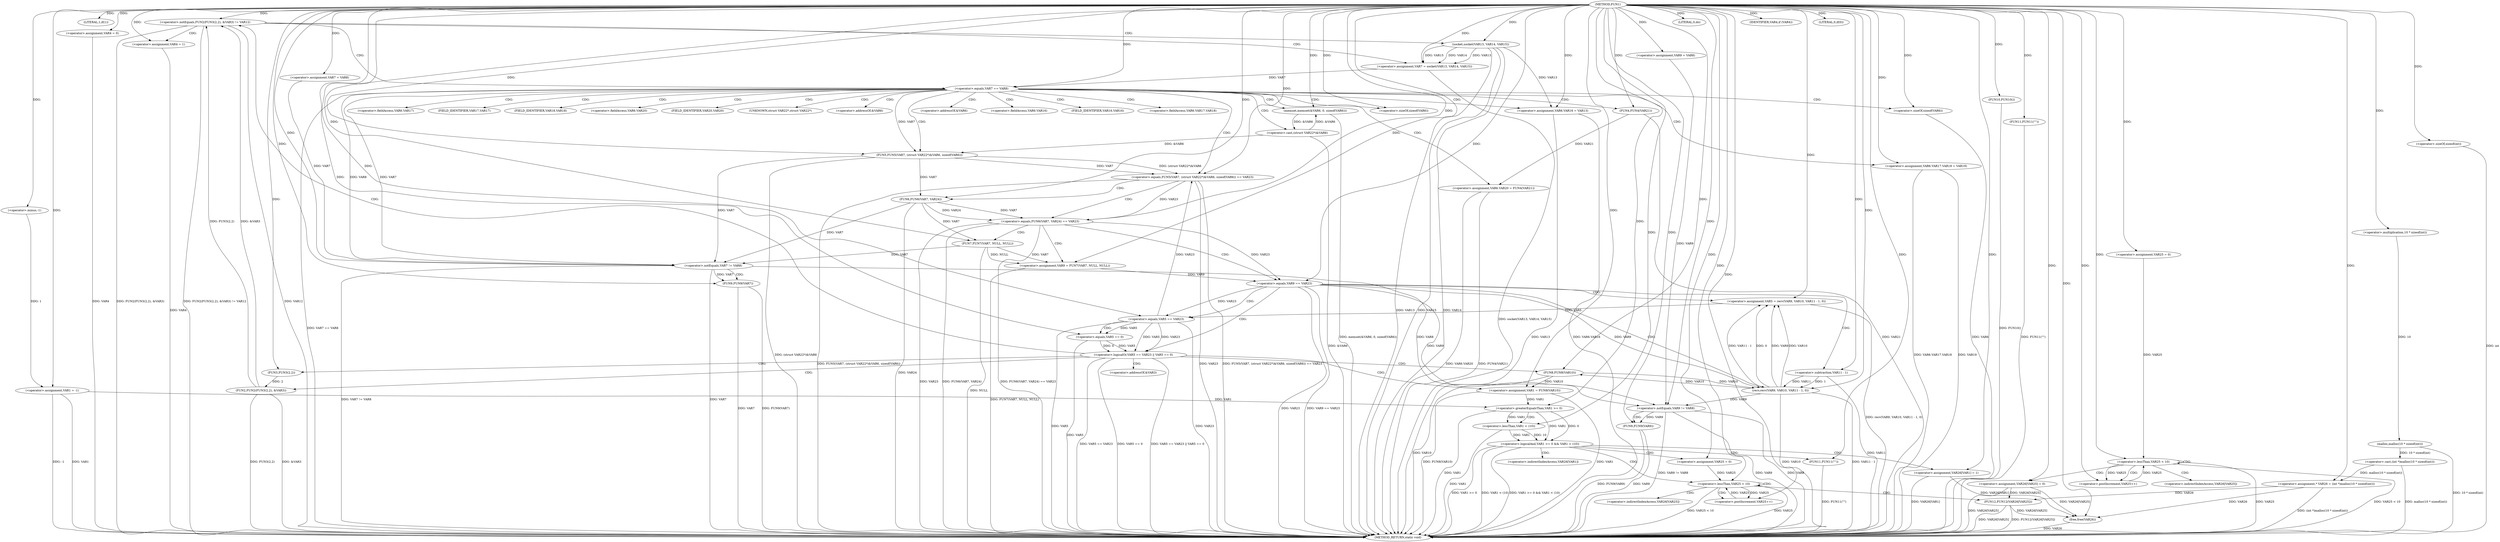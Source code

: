 digraph FUN1 {  
"1000100" [label = "(METHOD,FUN1)" ]
"1000322" [label = "(METHOD_RETURN,static void)" ]
"1000103" [label = "(<operator>.assignment,VAR1 = -1)" ]
"1000105" [label = "(<operator>.minus,-1)" ]
"1000108" [label = "(LITERAL,1,if(1))" ]
"1000113" [label = "(<operator>.assignment,VAR4 = 0)" ]
"1000119" [label = "(<operator>.assignment,VAR7 = VAR8)" ]
"1000123" [label = "(<operator>.assignment,VAR9 = VAR8)" ]
"1000130" [label = "(<operator>.notEquals,FUN2(FUN3(2,2), &VAR3) != VAR12)" ]
"1000131" [label = "(FUN2,FUN2(FUN3(2,2), &VAR3))" ]
"1000132" [label = "(FUN3,FUN3(2,2))" ]
"1000140" [label = "(<operator>.assignment,VAR4 = 1)" ]
"1000143" [label = "(<operator>.assignment,VAR7 = socket(VAR13, VAR14, VAR15))" ]
"1000145" [label = "(socket,socket(VAR13, VAR14, VAR15))" ]
"1000150" [label = "(<operator>.equals,VAR7 == VAR8)" ]
"1000155" [label = "(memset,memset(&VAR6, 0, sizeof(VAR6)))" ]
"1000159" [label = "(<operator>.sizeOf,sizeof(VAR6))" ]
"1000161" [label = "(<operator>.assignment,VAR6.VAR16 = VAR13)" ]
"1000166" [label = "(<operator>.assignment,VAR6.VAR17.VAR18 = VAR19)" ]
"1000173" [label = "(<operator>.assignment,VAR6.VAR20 = FUN4(VAR21))" ]
"1000177" [label = "(FUN4,FUN4(VAR21))" ]
"1000180" [label = "(<operator>.equals,FUN5(VAR7, (struct VAR22*)&VAR6, sizeof(VAR6)) == VAR23)" ]
"1000181" [label = "(FUN5,FUN5(VAR7, (struct VAR22*)&VAR6, sizeof(VAR6)))" ]
"1000183" [label = "(<operator>.cast,(struct VAR22*)&VAR6)" ]
"1000187" [label = "(<operator>.sizeOf,sizeof(VAR6))" ]
"1000193" [label = "(<operator>.equals,FUN6(VAR7, VAR24) == VAR23)" ]
"1000194" [label = "(FUN6,FUN6(VAR7, VAR24))" ]
"1000200" [label = "(<operator>.assignment,VAR9 = FUN7(VAR7, NULL, NULL))" ]
"1000202" [label = "(FUN7,FUN7(VAR7, NULL, NULL))" ]
"1000207" [label = "(<operator>.equals,VAR9 == VAR23)" ]
"1000212" [label = "(<operator>.assignment,VAR5 = recv(VAR9, VAR10, VAR11 - 1, 0))" ]
"1000214" [label = "(recv,recv(VAR9, VAR10, VAR11 - 1, 0))" ]
"1000217" [label = "(<operator>.subtraction,VAR11 - 1)" ]
"1000222" [label = "(<operator>.logicalOr,VAR5 == VAR23 || VAR5 == 0)" ]
"1000223" [label = "(<operator>.equals,VAR5 == VAR23)" ]
"1000226" [label = "(<operator>.equals,VAR5 == 0)" ]
"1000231" [label = "(<operator>.assignment,VAR1 = FUN8(VAR10))" ]
"1000233" [label = "(FUN8,FUN8(VAR10))" ]
"1000235" [label = "(LITERAL,0,do)" ]
"1000237" [label = "(<operator>.notEquals,VAR7 != VAR8)" ]
"1000241" [label = "(FUN9,FUN9(VAR7))" ]
"1000244" [label = "(<operator>.notEquals,VAR9 != VAR8)" ]
"1000248" [label = "(FUN9,FUN9(VAR9))" ]
"1000251" [label = "(IDENTIFIER,VAR4,if (VAR4))" ]
"1000253" [label = "(FUN10,FUN10())" ]
"1000255" [label = "(LITERAL,0,if(0))" ]
"1000257" [label = "(FUN11,FUN11(\"\"))" ]
"1000264" [label = "(<operator>.assignment,* VAR26 = (int *)malloc(10 * sizeof(int)))" ]
"1000266" [label = "(<operator>.cast,(int *)malloc(10 * sizeof(int)))" ]
"1000268" [label = "(malloc,malloc(10 * sizeof(int)))" ]
"1000269" [label = "(<operator>.multiplication,10 * sizeof(int))" ]
"1000271" [label = "(<operator>.sizeOf,sizeof(int))" ]
"1000274" [label = "(<operator>.assignment,VAR25 = 0)" ]
"1000277" [label = "(<operator>.lessThan,VAR25 < 10)" ]
"1000280" [label = "(<operator>.postIncrement,VAR25++)" ]
"1000283" [label = "(<operator>.assignment,VAR26[VAR25] = 0)" ]
"1000289" [label = "(<operator>.logicalAnd,VAR1 >= 0 && VAR1 < (10))" ]
"1000290" [label = "(<operator>.greaterEqualsThan,VAR1 >= 0)" ]
"1000293" [label = "(<operator>.lessThan,VAR1 < (10))" ]
"1000297" [label = "(<operator>.assignment,VAR26[VAR1] = 1)" ]
"1000303" [label = "(<operator>.assignment,VAR25 = 0)" ]
"1000306" [label = "(<operator>.lessThan,VAR25 < 10)" ]
"1000309" [label = "(<operator>.postIncrement,VAR25++)" ]
"1000312" [label = "(FUN12,FUN12(VAR26[VAR25]))" ]
"1000318" [label = "(FUN11,FUN11(\"\"))" ]
"1000320" [label = "(free,free(VAR26))" ]
"1000135" [label = "(<operator>.addressOf,&VAR3)" ]
"1000156" [label = "(<operator>.addressOf,&VAR6)" ]
"1000162" [label = "(<operator>.fieldAccess,VAR6.VAR16)" ]
"1000164" [label = "(FIELD_IDENTIFIER,VAR16,VAR16)" ]
"1000167" [label = "(<operator>.fieldAccess,VAR6.VAR17.VAR18)" ]
"1000168" [label = "(<operator>.fieldAccess,VAR6.VAR17)" ]
"1000170" [label = "(FIELD_IDENTIFIER,VAR17,VAR17)" ]
"1000171" [label = "(FIELD_IDENTIFIER,VAR18,VAR18)" ]
"1000174" [label = "(<operator>.fieldAccess,VAR6.VAR20)" ]
"1000176" [label = "(FIELD_IDENTIFIER,VAR20,VAR20)" ]
"1000184" [label = "(UNKNOWN,struct VAR22*,struct VAR22*)" ]
"1000185" [label = "(<operator>.addressOf,&VAR6)" ]
"1000284" [label = "(<operator>.indirectIndexAccess,VAR26[VAR25])" ]
"1000298" [label = "(<operator>.indirectIndexAccess,VAR26[VAR1])" ]
"1000313" [label = "(<operator>.indirectIndexAccess,VAR26[VAR25])" ]
  "1000183" -> "1000322"  [ label = "DDG: &VAR6"] 
  "1000180" -> "1000322"  [ label = "DDG: FUN5(VAR7, (struct VAR22*)&VAR6, sizeof(VAR6))"] 
  "1000248" -> "1000322"  [ label = "DDG: FUN9(VAR9)"] 
  "1000187" -> "1000322"  [ label = "DDG: VAR6"] 
  "1000177" -> "1000322"  [ label = "DDG: VAR21"] 
  "1000130" -> "1000322"  [ label = "DDG: FUN2(FUN3(2,2), &VAR3) != VAR12"] 
  "1000297" -> "1000322"  [ label = "DDG: VAR26[VAR1]"] 
  "1000290" -> "1000322"  [ label = "DDG: VAR1"] 
  "1000166" -> "1000322"  [ label = "DDG: VAR19"] 
  "1000312" -> "1000322"  [ label = "DDG: FUN12(VAR26[VAR25])"] 
  "1000223" -> "1000322"  [ label = "DDG: VAR23"] 
  "1000193" -> "1000322"  [ label = "DDG: FUN6(VAR7, VAR24)"] 
  "1000226" -> "1000322"  [ label = "DDG: VAR5"] 
  "1000222" -> "1000322"  [ label = "DDG: VAR5 == VAR23"] 
  "1000237" -> "1000322"  [ label = "DDG: VAR7 != VAR8"] 
  "1000207" -> "1000322"  [ label = "DDG: VAR23"] 
  "1000283" -> "1000322"  [ label = "DDG: VAR26[VAR25]"] 
  "1000293" -> "1000322"  [ label = "DDG: VAR1"] 
  "1000231" -> "1000322"  [ label = "DDG: FUN8(VAR10)"] 
  "1000253" -> "1000322"  [ label = "DDG: FUN10()"] 
  "1000289" -> "1000322"  [ label = "DDG: VAR1 >= 0"] 
  "1000318" -> "1000322"  [ label = "DDG: FUN11(\"\")"] 
  "1000289" -> "1000322"  [ label = "DDG: VAR1 < (10)"] 
  "1000214" -> "1000322"  [ label = "DDG: VAR10"] 
  "1000103" -> "1000322"  [ label = "DDG: VAR1"] 
  "1000103" -> "1000322"  [ label = "DDG: -1"] 
  "1000222" -> "1000322"  [ label = "DDG: VAR5 == 0"] 
  "1000312" -> "1000322"  [ label = "DDG: VAR26[VAR25]"] 
  "1000214" -> "1000322"  [ label = "DDG: VAR11 - 1"] 
  "1000212" -> "1000322"  [ label = "DDG: recv(VAR9, VAR10, VAR11 - 1, 0)"] 
  "1000180" -> "1000322"  [ label = "DDG: VAR23"] 
  "1000237" -> "1000322"  [ label = "DDG: VAR7"] 
  "1000113" -> "1000322"  [ label = "DDG: VAR4"] 
  "1000306" -> "1000322"  [ label = "DDG: VAR25"] 
  "1000131" -> "1000322"  [ label = "DDG: FUN3(2,2)"] 
  "1000140" -> "1000322"  [ label = "DDG: VAR4"] 
  "1000268" -> "1000322"  [ label = "DDG: 10 * sizeof(int)"] 
  "1000266" -> "1000322"  [ label = "DDG: malloc(10 * sizeof(int))"] 
  "1000155" -> "1000322"  [ label = "DDG: memset(&VAR6, 0, sizeof(VAR6))"] 
  "1000166" -> "1000322"  [ label = "DDG: VAR6.VAR17.VAR18"] 
  "1000289" -> "1000322"  [ label = "DDG: VAR1 >= 0 && VAR1 < (10)"] 
  "1000180" -> "1000322"  [ label = "DDG: FUN5(VAR7, (struct VAR22*)&VAR6, sizeof(VAR6)) == VAR23"] 
  "1000217" -> "1000322"  [ label = "DDG: VAR11"] 
  "1000222" -> "1000322"  [ label = "DDG: VAR5 == VAR23 || VAR5 == 0"] 
  "1000306" -> "1000322"  [ label = "DDG: VAR25 < 10"] 
  "1000145" -> "1000322"  [ label = "DDG: VAR15"] 
  "1000207" -> "1000322"  [ label = "DDG: VAR9 == VAR23"] 
  "1000264" -> "1000322"  [ label = "DDG: (int *)malloc(10 * sizeof(int))"] 
  "1000277" -> "1000322"  [ label = "DDG: VAR25"] 
  "1000193" -> "1000322"  [ label = "DDG: VAR23"] 
  "1000231" -> "1000322"  [ label = "DDG: VAR1"] 
  "1000131" -> "1000322"  [ label = "DDG: &VAR3"] 
  "1000193" -> "1000322"  [ label = "DDG: FUN6(VAR7, VAR24) == VAR23"] 
  "1000233" -> "1000322"  [ label = "DDG: VAR10"] 
  "1000277" -> "1000322"  [ label = "DDG: VAR25 < 10"] 
  "1000241" -> "1000322"  [ label = "DDG: VAR7"] 
  "1000143" -> "1000322"  [ label = "DDG: socket(VAR13, VAR14, VAR15)"] 
  "1000173" -> "1000322"  [ label = "DDG: FUN4(VAR21)"] 
  "1000244" -> "1000322"  [ label = "DDG: VAR9 != VAR8"] 
  "1000150" -> "1000322"  [ label = "DDG: VAR7 == VAR8"] 
  "1000257" -> "1000322"  [ label = "DDG: FUN11(\"\")"] 
  "1000271" -> "1000322"  [ label = "DDG: int"] 
  "1000320" -> "1000322"  [ label = "DDG: VAR26"] 
  "1000202" -> "1000322"  [ label = "DDG: NULL"] 
  "1000244" -> "1000322"  [ label = "DDG: VAR9"] 
  "1000194" -> "1000322"  [ label = "DDG: VAR24"] 
  "1000161" -> "1000322"  [ label = "DDG: VAR6.VAR16"] 
  "1000244" -> "1000322"  [ label = "DDG: VAR8"] 
  "1000145" -> "1000322"  [ label = "DDG: VAR13"] 
  "1000241" -> "1000322"  [ label = "DDG: FUN9(VAR7)"] 
  "1000145" -> "1000322"  [ label = "DDG: VAR14"] 
  "1000181" -> "1000322"  [ label = "DDG: (struct VAR22*)&VAR6"] 
  "1000173" -> "1000322"  [ label = "DDG: VAR6.VAR20"] 
  "1000130" -> "1000322"  [ label = "DDG: VAR12"] 
  "1000248" -> "1000322"  [ label = "DDG: VAR9"] 
  "1000223" -> "1000322"  [ label = "DDG: VAR5"] 
  "1000161" -> "1000322"  [ label = "DDG: VAR13"] 
  "1000130" -> "1000322"  [ label = "DDG: FUN2(FUN3(2,2), &VAR3)"] 
  "1000200" -> "1000322"  [ label = "DDG: FUN7(VAR7, NULL, NULL)"] 
  "1000105" -> "1000103"  [ label = "DDG: 1"] 
  "1000100" -> "1000103"  [ label = "DDG: "] 
  "1000100" -> "1000105"  [ label = "DDG: "] 
  "1000100" -> "1000108"  [ label = "DDG: "] 
  "1000100" -> "1000113"  [ label = "DDG: "] 
  "1000100" -> "1000119"  [ label = "DDG: "] 
  "1000100" -> "1000123"  [ label = "DDG: "] 
  "1000131" -> "1000130"  [ label = "DDG: FUN3(2,2)"] 
  "1000131" -> "1000130"  [ label = "DDG: &VAR3"] 
  "1000132" -> "1000131"  [ label = "DDG: 2"] 
  "1000100" -> "1000132"  [ label = "DDG: "] 
  "1000100" -> "1000130"  [ label = "DDG: "] 
  "1000100" -> "1000140"  [ label = "DDG: "] 
  "1000145" -> "1000143"  [ label = "DDG: VAR13"] 
  "1000145" -> "1000143"  [ label = "DDG: VAR14"] 
  "1000145" -> "1000143"  [ label = "DDG: VAR15"] 
  "1000100" -> "1000143"  [ label = "DDG: "] 
  "1000100" -> "1000145"  [ label = "DDG: "] 
  "1000143" -> "1000150"  [ label = "DDG: VAR7"] 
  "1000100" -> "1000150"  [ label = "DDG: "] 
  "1000183" -> "1000155"  [ label = "DDG: &VAR6"] 
  "1000100" -> "1000155"  [ label = "DDG: "] 
  "1000100" -> "1000159"  [ label = "DDG: "] 
  "1000145" -> "1000161"  [ label = "DDG: VAR13"] 
  "1000100" -> "1000161"  [ label = "DDG: "] 
  "1000100" -> "1000166"  [ label = "DDG: "] 
  "1000177" -> "1000173"  [ label = "DDG: VAR21"] 
  "1000100" -> "1000177"  [ label = "DDG: "] 
  "1000181" -> "1000180"  [ label = "DDG: VAR7"] 
  "1000181" -> "1000180"  [ label = "DDG: (struct VAR22*)&VAR6"] 
  "1000150" -> "1000181"  [ label = "DDG: VAR7"] 
  "1000100" -> "1000181"  [ label = "DDG: "] 
  "1000183" -> "1000181"  [ label = "DDG: &VAR6"] 
  "1000155" -> "1000183"  [ label = "DDG: &VAR6"] 
  "1000100" -> "1000187"  [ label = "DDG: "] 
  "1000223" -> "1000180"  [ label = "DDG: VAR23"] 
  "1000100" -> "1000180"  [ label = "DDG: "] 
  "1000194" -> "1000193"  [ label = "DDG: VAR7"] 
  "1000194" -> "1000193"  [ label = "DDG: VAR24"] 
  "1000181" -> "1000194"  [ label = "DDG: VAR7"] 
  "1000100" -> "1000194"  [ label = "DDG: "] 
  "1000180" -> "1000193"  [ label = "DDG: VAR23"] 
  "1000100" -> "1000193"  [ label = "DDG: "] 
  "1000202" -> "1000200"  [ label = "DDG: VAR7"] 
  "1000202" -> "1000200"  [ label = "DDG: NULL"] 
  "1000100" -> "1000200"  [ label = "DDG: "] 
  "1000194" -> "1000202"  [ label = "DDG: VAR7"] 
  "1000100" -> "1000202"  [ label = "DDG: "] 
  "1000200" -> "1000207"  [ label = "DDG: VAR9"] 
  "1000100" -> "1000207"  [ label = "DDG: "] 
  "1000193" -> "1000207"  [ label = "DDG: VAR23"] 
  "1000214" -> "1000212"  [ label = "DDG: VAR9"] 
  "1000214" -> "1000212"  [ label = "DDG: VAR10"] 
  "1000214" -> "1000212"  [ label = "DDG: VAR11 - 1"] 
  "1000214" -> "1000212"  [ label = "DDG: 0"] 
  "1000100" -> "1000212"  [ label = "DDG: "] 
  "1000207" -> "1000214"  [ label = "DDG: VAR9"] 
  "1000100" -> "1000214"  [ label = "DDG: "] 
  "1000233" -> "1000214"  [ label = "DDG: VAR10"] 
  "1000217" -> "1000214"  [ label = "DDG: VAR11"] 
  "1000217" -> "1000214"  [ label = "DDG: 1"] 
  "1000100" -> "1000217"  [ label = "DDG: "] 
  "1000223" -> "1000222"  [ label = "DDG: VAR5"] 
  "1000223" -> "1000222"  [ label = "DDG: VAR23"] 
  "1000212" -> "1000223"  [ label = "DDG: VAR5"] 
  "1000100" -> "1000223"  [ label = "DDG: "] 
  "1000207" -> "1000223"  [ label = "DDG: VAR23"] 
  "1000226" -> "1000222"  [ label = "DDG: VAR5"] 
  "1000226" -> "1000222"  [ label = "DDG: 0"] 
  "1000223" -> "1000226"  [ label = "DDG: VAR5"] 
  "1000100" -> "1000226"  [ label = "DDG: "] 
  "1000233" -> "1000231"  [ label = "DDG: VAR10"] 
  "1000100" -> "1000231"  [ label = "DDG: "] 
  "1000214" -> "1000233"  [ label = "DDG: VAR10"] 
  "1000100" -> "1000233"  [ label = "DDG: "] 
  "1000100" -> "1000235"  [ label = "DDG: "] 
  "1000181" -> "1000237"  [ label = "DDG: VAR7"] 
  "1000150" -> "1000237"  [ label = "DDG: VAR7"] 
  "1000194" -> "1000237"  [ label = "DDG: VAR7"] 
  "1000202" -> "1000237"  [ label = "DDG: VAR7"] 
  "1000119" -> "1000237"  [ label = "DDG: VAR7"] 
  "1000100" -> "1000237"  [ label = "DDG: "] 
  "1000150" -> "1000237"  [ label = "DDG: VAR8"] 
  "1000237" -> "1000241"  [ label = "DDG: VAR7"] 
  "1000100" -> "1000241"  [ label = "DDG: "] 
  "1000207" -> "1000244"  [ label = "DDG: VAR9"] 
  "1000214" -> "1000244"  [ label = "DDG: VAR9"] 
  "1000123" -> "1000244"  [ label = "DDG: VAR9"] 
  "1000100" -> "1000244"  [ label = "DDG: "] 
  "1000237" -> "1000244"  [ label = "DDG: VAR8"] 
  "1000244" -> "1000248"  [ label = "DDG: VAR9"] 
  "1000100" -> "1000248"  [ label = "DDG: "] 
  "1000100" -> "1000251"  [ label = "DDG: "] 
  "1000100" -> "1000253"  [ label = "DDG: "] 
  "1000100" -> "1000255"  [ label = "DDG: "] 
  "1000100" -> "1000257"  [ label = "DDG: "] 
  "1000266" -> "1000264"  [ label = "DDG: malloc(10 * sizeof(int))"] 
  "1000100" -> "1000264"  [ label = "DDG: "] 
  "1000268" -> "1000266"  [ label = "DDG: 10 * sizeof(int)"] 
  "1000269" -> "1000268"  [ label = "DDG: 10"] 
  "1000100" -> "1000269"  [ label = "DDG: "] 
  "1000100" -> "1000271"  [ label = "DDG: "] 
  "1000100" -> "1000274"  [ label = "DDG: "] 
  "1000274" -> "1000277"  [ label = "DDG: VAR25"] 
  "1000280" -> "1000277"  [ label = "DDG: VAR25"] 
  "1000100" -> "1000277"  [ label = "DDG: "] 
  "1000277" -> "1000280"  [ label = "DDG: VAR25"] 
  "1000100" -> "1000280"  [ label = "DDG: "] 
  "1000100" -> "1000283"  [ label = "DDG: "] 
  "1000290" -> "1000289"  [ label = "DDG: VAR1"] 
  "1000290" -> "1000289"  [ label = "DDG: 0"] 
  "1000103" -> "1000290"  [ label = "DDG: VAR1"] 
  "1000231" -> "1000290"  [ label = "DDG: VAR1"] 
  "1000100" -> "1000290"  [ label = "DDG: "] 
  "1000293" -> "1000289"  [ label = "DDG: VAR1"] 
  "1000293" -> "1000289"  [ label = "DDG: 10"] 
  "1000290" -> "1000293"  [ label = "DDG: VAR1"] 
  "1000100" -> "1000293"  [ label = "DDG: "] 
  "1000100" -> "1000297"  [ label = "DDG: "] 
  "1000100" -> "1000303"  [ label = "DDG: "] 
  "1000309" -> "1000306"  [ label = "DDG: VAR25"] 
  "1000303" -> "1000306"  [ label = "DDG: VAR25"] 
  "1000100" -> "1000306"  [ label = "DDG: "] 
  "1000306" -> "1000309"  [ label = "DDG: VAR25"] 
  "1000100" -> "1000309"  [ label = "DDG: "] 
  "1000283" -> "1000312"  [ label = "DDG: VAR26[VAR25]"] 
  "1000264" -> "1000312"  [ label = "DDG: VAR26"] 
  "1000100" -> "1000318"  [ label = "DDG: "] 
  "1000297" -> "1000320"  [ label = "DDG: VAR26[VAR1]"] 
  "1000283" -> "1000320"  [ label = "DDG: VAR26[VAR25]"] 
  "1000312" -> "1000320"  [ label = "DDG: VAR26[VAR25]"] 
  "1000264" -> "1000320"  [ label = "DDG: VAR26"] 
  "1000100" -> "1000320"  [ label = "DDG: "] 
  "1000130" -> "1000150"  [ label = "CDG: "] 
  "1000130" -> "1000145"  [ label = "CDG: "] 
  "1000130" -> "1000143"  [ label = "CDG: "] 
  "1000130" -> "1000140"  [ label = "CDG: "] 
  "1000150" -> "1000164"  [ label = "CDG: "] 
  "1000150" -> "1000174"  [ label = "CDG: "] 
  "1000150" -> "1000156"  [ label = "CDG: "] 
  "1000150" -> "1000161"  [ label = "CDG: "] 
  "1000150" -> "1000166"  [ label = "CDG: "] 
  "1000150" -> "1000180"  [ label = "CDG: "] 
  "1000150" -> "1000183"  [ label = "CDG: "] 
  "1000150" -> "1000167"  [ label = "CDG: "] 
  "1000150" -> "1000176"  [ label = "CDG: "] 
  "1000150" -> "1000187"  [ label = "CDG: "] 
  "1000150" -> "1000185"  [ label = "CDG: "] 
  "1000150" -> "1000168"  [ label = "CDG: "] 
  "1000150" -> "1000159"  [ label = "CDG: "] 
  "1000150" -> "1000173"  [ label = "CDG: "] 
  "1000150" -> "1000155"  [ label = "CDG: "] 
  "1000150" -> "1000170"  [ label = "CDG: "] 
  "1000150" -> "1000171"  [ label = "CDG: "] 
  "1000150" -> "1000184"  [ label = "CDG: "] 
  "1000150" -> "1000177"  [ label = "CDG: "] 
  "1000150" -> "1000162"  [ label = "CDG: "] 
  "1000150" -> "1000181"  [ label = "CDG: "] 
  "1000180" -> "1000194"  [ label = "CDG: "] 
  "1000180" -> "1000193"  [ label = "CDG: "] 
  "1000193" -> "1000200"  [ label = "CDG: "] 
  "1000193" -> "1000207"  [ label = "CDG: "] 
  "1000193" -> "1000202"  [ label = "CDG: "] 
  "1000207" -> "1000222"  [ label = "CDG: "] 
  "1000207" -> "1000214"  [ label = "CDG: "] 
  "1000207" -> "1000217"  [ label = "CDG: "] 
  "1000207" -> "1000212"  [ label = "CDG: "] 
  "1000207" -> "1000223"  [ label = "CDG: "] 
  "1000222" -> "1000233"  [ label = "CDG: "] 
  "1000222" -> "1000231"  [ label = "CDG: "] 
  "1000222" -> "1000132"  [ label = "CDG: "] 
  "1000222" -> "1000130"  [ label = "CDG: "] 
  "1000222" -> "1000135"  [ label = "CDG: "] 
  "1000222" -> "1000131"  [ label = "CDG: "] 
  "1000223" -> "1000226"  [ label = "CDG: "] 
  "1000237" -> "1000241"  [ label = "CDG: "] 
  "1000244" -> "1000248"  [ label = "CDG: "] 
  "1000277" -> "1000277"  [ label = "CDG: "] 
  "1000277" -> "1000284"  [ label = "CDG: "] 
  "1000277" -> "1000283"  [ label = "CDG: "] 
  "1000277" -> "1000280"  [ label = "CDG: "] 
  "1000289" -> "1000298"  [ label = "CDG: "] 
  "1000289" -> "1000318"  [ label = "CDG: "] 
  "1000289" -> "1000303"  [ label = "CDG: "] 
  "1000289" -> "1000297"  [ label = "CDG: "] 
  "1000289" -> "1000306"  [ label = "CDG: "] 
  "1000290" -> "1000293"  [ label = "CDG: "] 
  "1000306" -> "1000312"  [ label = "CDG: "] 
  "1000306" -> "1000313"  [ label = "CDG: "] 
  "1000306" -> "1000306"  [ label = "CDG: "] 
  "1000306" -> "1000309"  [ label = "CDG: "] 
}
